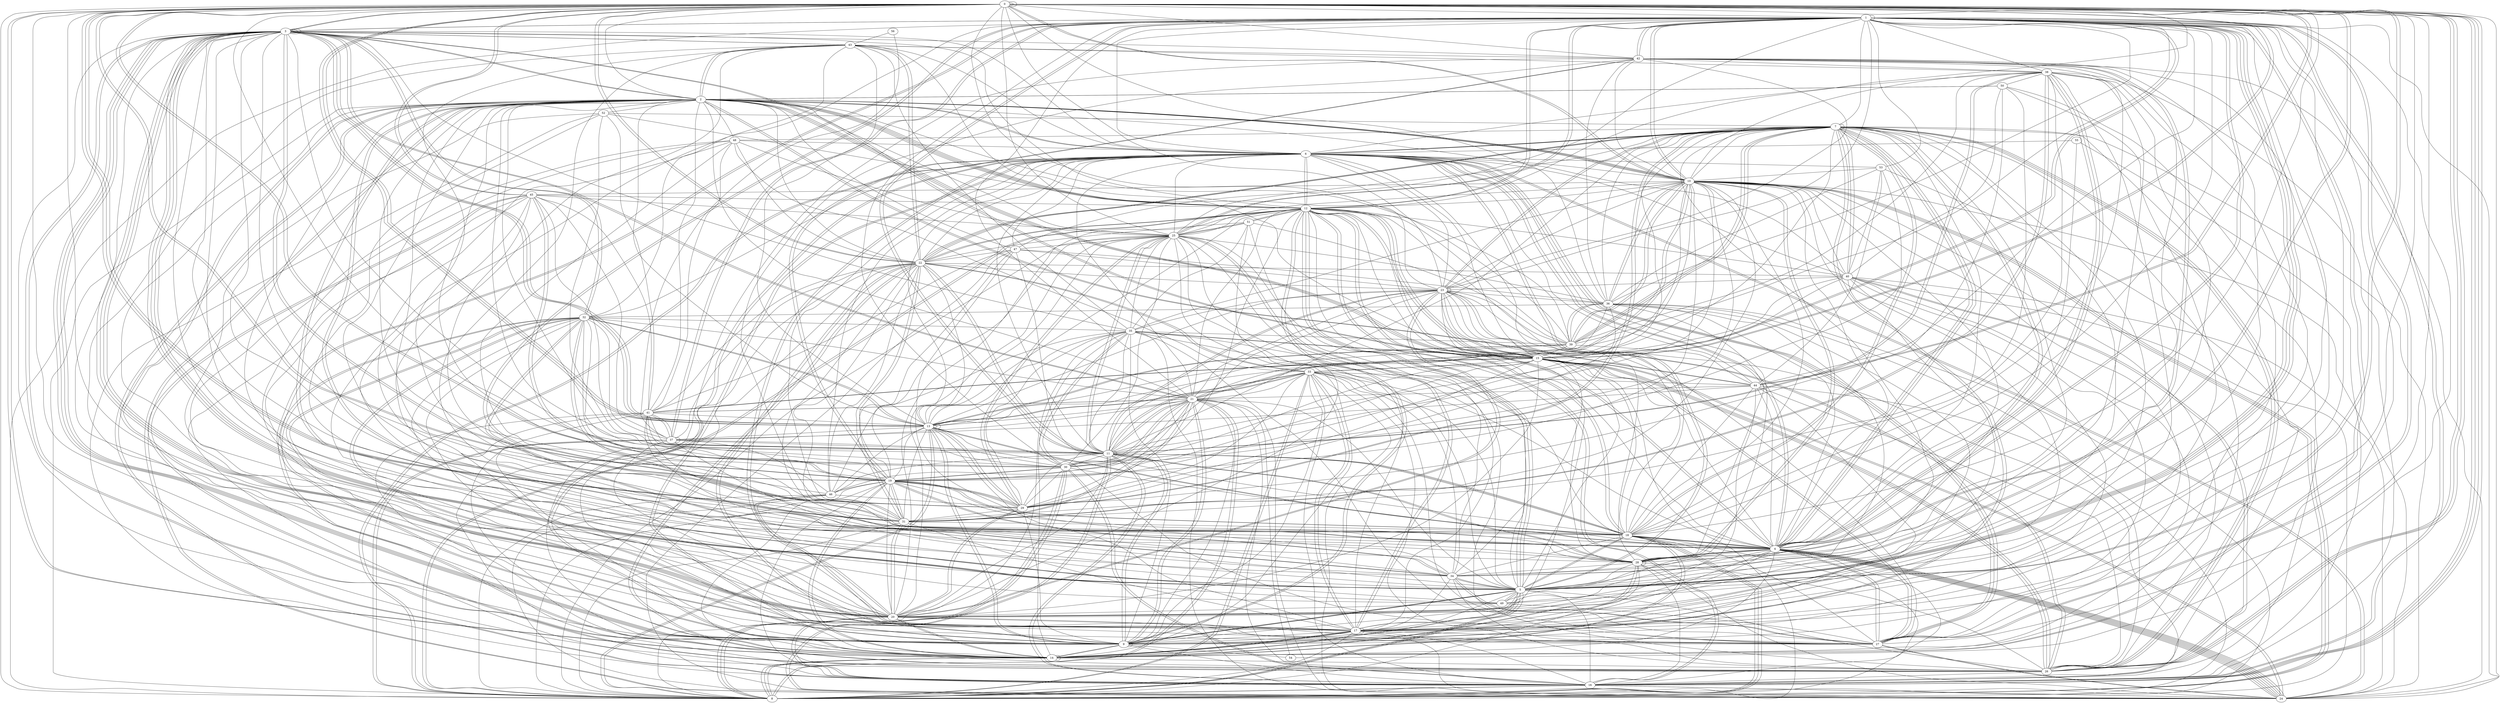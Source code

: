 graph G {
0;
1;
2;
3;
4;
5;
6;
7;
8;
9;
10;
11;
12;
13;
14;
15;
16;
17;
18;
19;
20;
21;
22;
23;
24;
25;
26;
27;
28;
29;
30;
31;
32;
33;
34;
35;
36;
37;
38;
39;
40;
41;
42;
43;
44;
45;
46;
47;
48;
49;
50;
51;
52;
53;
54;
55;
56;
31--1 ;
54--21 ;
47--22 ;
49--52 ;
21--3 ;
22--28 ;
10--0 ;
8--16 ;
39--12 ;
13--0 ;
18--13 ;
8--6 ;
1--6 ;
5--25 ;
5--3 ;
31--18 ;
21--41 ;
18--7 ;
5--14 ;
11--35 ;
6--49 ;
39--36 ;
33--22 ;
12--51 ;
8--13 ;
26--3 ;
40--20 ;
4--7 ;
4--1 ;
7--4 ;
0--0 ;
28--14 ;
9--23 ;
44--21 ;
50--17 ;
2--11 ;
5--33 ;
17--24 ;
6--11 ;
46--22 ;
20--6 ;
0--23 ;
5--41 ;
39--38 ;
14--14 ;
43--3 ;
26--7 ;
33--16 ;
10--31 ;
29--11 ;
8--18 ;
2--16 ;
38--4 ;
29--15 ;
41--27 ;
0--16 ;
12--4 ;
19--7 ;
10--24 ;
2--52 ;
4--24 ;
16--40 ;
17--46 ;
8--36 ;
19--0 ;
11--25 ;
7--6 ;
11--9 ;
18--32 ;
7--29 ;
23--11 ;
20--14 ;
18--47 ;
5--28 ;
3--1 ;
22--2 ;
0--39 ;
8--33 ;
25--1 ;
25--14 ;
37--21 ;
40--14 ;
9--9 ;
7--48 ;
28--12 ;
7--39 ;
2--24 ;
12--4 ;
23--10 ;
23--23 ;
14--8 ;
48--27 ;
0--16 ;
35--15 ;
25--45 ;
4--27 ;
24--40 ;
0--15 ;
14--7 ;
48--41 ;
7--20 ;
27--3 ;
9--3 ;
33--27 ;
35--30 ;
15--2 ;
1--5 ;
3--13 ;
33--22 ;
32--34 ;
14--17 ;
30--8 ;
44--1 ;
52--41 ;
26--0 ;
10--38 ;
38--18 ;
3--13 ;
6--5 ;
49--38 ;
10--21 ;
0--10 ;
15--3 ;
5--0 ;
17--2 ;
8--6 ;
39--23 ;
31--45 ;
30--0 ;
1--47 ;
11--16 ;
29--42 ;
21--36 ;
3--19 ;
49--2 ;
22--0 ;
45--20 ;
10--19 ;
36--32 ;
22--6 ;
22--40 ;
3--9 ;
21--24 ;
50--2 ;
48--22 ;
23--42 ;
6--23 ;
2--46 ;
12--5 ;
36--10 ;
46--35 ;
4--41 ;
7--36 ;
7--6 ;
27--6 ;
4--36 ;
13--22 ;
38--31 ;
44--18 ;
37--45 ;
35--5 ;
0--19 ;
34--15 ;
46--11 ;
12--20 ;
13--9 ;
19--26 ;
15--23 ;
37--1 ;
1--25 ;
11--33 ;
45--16 ;
19--14 ;
39--36 ;
19--32 ;
10--5 ;
10--21 ;
30--25 ;
24--15 ;
2--25 ;
8--31 ;
22--12 ;
25--34 ;
43--35 ;
52--7 ;
20--25 ;
2--3 ;
37--32 ;
35--30 ;
6--43 ;
0--31 ;
44--17 ;
46--37 ;
26--5 ;
22--7 ;
26--28 ;
10--1 ;
7--9 ;
2--19 ;
51--20 ;
22--0 ;
26--21 ;
32--20 ;
10--13 ;
19--31 ;
14--8 ;
5--17 ;
13--3 ;
26--15 ;
8--12 ;
26--16 ;
7--40 ;
16--24 ;
1--16 ;
0--45 ;
0--1 ;
0--15 ;
30--41 ;
31--22 ;
18--12 ;
40--16 ;
10--25 ;
42--36 ;
20--27 ;
9--7 ;
24--4 ;
9--1 ;
2--39 ;
11--1 ;
7--17 ;
5--8 ;
5--8 ;
11--21 ;
23--18 ;
24--4 ;
16--22 ;
55--6 ;
32--43 ;
17--27 ;
50--2 ;
9--14 ;
19--42 ;
10--2 ;
8--33 ;
2--44 ;
4--20 ;
32--9 ;
10--30 ;
27--15 ;
1--4 ;
7--26 ;
25--17 ;
0--27 ;
37--22 ;
5--3 ;
10--35 ;
23--21 ;
23--7 ;
36--20 ;
41--22 ;
40--15 ;
16--30 ;
1--3 ;
3--42 ;
26--22 ;
24--6 ;
14--20 ;
32--29 ;
8--14 ;
0--2 ;
6--20 ;
21--9 ;
5--34 ;
6--4 ;
41--15 ;
6--9 ;
2--4 ;
41--15 ;
32--21 ;
22--34 ;
17--40 ;
20--15 ;
0--0 ;
32--9 ;
43--9 ;
41--19 ;
22--9 ;
23--1 ;
9--5 ;
38--6 ;
3--0 ;
14--35 ;
8--28 ;
56--43 ;
20--31 ;
26--23 ;
40--53 ;
39--13 ;
24--27 ;
34--18 ;
7--4 ;
41--37 ;
3--20 ;
3--0 ;
0--16 ;
8--44 ;
4--28 ;
21--13 ;
35--24 ;
39--51 ;
12--2 ;
0--26 ;
35--27 ;
14--42 ;
30--16 ;
19--47 ;
11--33 ;
56--37 ;
22--9 ;
13--37 ;
41--37 ;
18--14 ;
41--45 ;
6--44 ;
4--33 ;
38--4 ;
16--52 ;
29--25 ;
1--14 ;
18--4 ;
17--25 ;
3--34 ;
14--17 ;
1--8 ;
47--34 ;
5--1 ;
32--6 ;
2--10 ;
34--38 ;
15--7 ;
34--17 ;
2--41 ;
34--27 ;
15--13 ;
49--5 ;
45--26 ;
17--4 ;
42--38 ;
10--4 ;
18--15 ;
22--26 ;
2--15 ;
39--7 ;
5--12 ;
1--17 ;
5--3 ;
43--38 ;
8--25 ;
7--23 ;
55--16 ;
29--13 ;
28--34 ;
4--43 ;
19--14 ;
13--33 ;
6--12 ;
38--11 ;
17--31 ;
14--32 ;
13--33 ;
37--44 ;
42--10 ;
30--4 ;
11--30 ;
16--23 ;
4--0 ;
8--16 ;
33--10 ;
46--17 ;
13--23 ;
30--23 ;
44--2 ;
6--13 ;
8--21 ;
15--23 ;
2--5 ;
31--1 ;
5--9 ;
6--4 ;
4--28 ;
12--9 ;
4--27 ;
39--10 ;
32--27 ;
53--30 ;
5--49 ;
2--18 ;
13--13 ;
0--11 ;
13--0 ;
1--12 ;
13--32 ;
6--3 ;
30--19 ;
12--25 ;
5--37 ;
22--14 ;
6--10 ;
14--26 ;
29--25 ;
27--13 ;
6--53 ;
10--26 ;
55--4 ;
37--8 ;
2--12 ;
35--51 ;
12--46 ;
20--17 ;
1--15 ;
24--6 ;
6--21 ;
23--35 ;
38--17 ;
49--1 ;
29--19 ;
10--7 ;
23--22 ;
43--42 ;
2--43 ;
36--1 ;
20--2 ;
14--4 ;
40--7 ;
21--30 ;
30--3 ;
13--29 ;
22--7 ;
51--17 ;
4--44 ;
10--11 ;
25--51 ;
40--50 ;
17--42 ;
16--8 ;
15--33 ;
42--1 ;
7--34 ;
28--16 ;
0--12 ;
27--24 ;
33--24 ;
21--31 ;
2--16 ;
16--38 ;
16--9 ;
4--12 ;
39--7 ;
43--13 ;
51--22 ;
50--29 ;
49--45 ;
28--10 ;
11--1 ;
1--15 ;
3--14 ;
44--53 ;
15--6 ;
27--50 ;
48--6 ;
10--18 ;
3--14 ;
1--24 ;
46--13 ;
53--26 ;
51--12 ;
6--2 ;
8--2 ;
28--23 ;
0--16 ;
10--9 ;
12--16 ;
0--25 ;
20--38 ;
7--28 ;
5--8 ;
25--47 ;
5--9 ;
44--0 ;
33--21 ;
2--12 ;
31--0 ;
1--5 ;
17--9 ;
16--7 ;
5--42 ;
43--31 ;
1--39 ;
5--14 ;
35--29 ;
7--7 ;
29--31 ;
4--24 ;
16--18 ;
8--10 ;
44--0 ;
9--33 ;
11--7 ;
33--44 ;
17--36 ;
13--9 ;
11--40 ;
44--39 ;
21--31 ;
14--0 ;
49--20 ;
17--33 ;
25--6 ;
34--5 ;
20--1 ;
8--15 ;
0--18 ;
30--8 ;
15--12 ;
37--11 ;
5--1 ;
10--40 ;
17--2 ;
33--26 ;
48--20 ;
3--9 ;
8--17 ;
2--10 ;
21--2 ;
13--32 ;
38--50 ;
48--29 ;
0--30 ;
12--1 ;
36--28 ;
22--31 ;
9--54 ;
6--47 ;
1--18 ;
26--7 ;
5--3 ;
42--28 ;
2--10 ;
27--15 ;
26--15 ;
8--13 ;
6--29 ;
0--14 ;
16--17 ;
33--17 ;
19--30 ;
19--34 ;
3--3 ;
21--5 ;
1--42 ;
1--9 ;
9--14 ;
51--25 ;
46--29 ;
24--28 ;
36--25 ;
19--15 ;
2--24 ;
21--29 ;
18--6 ;
17--17 ;
2--50 ;
12--40 ;
10--28 ;
25--35 ;
8--0 ;
10--36 ;
36--29 ;
27--1 ;
3--32 ;
13--39 ;
1--10 ;
53--36 ;
18--7 ;
32--14 ;
21--11 ;
27--10 ;
13--0 ;
7--1 ;
42--34 ;
52--11 ;
3--28 ;
11--20 ;
12--6 ;
11--45 ;
6--27 ;
3--43 ;
8--19 ;
20--29 ;
12--16 ;
32--35 ;
3--18 ;
18--11 ;
43--22 ;
23--20 ;
9--41 ;
0--26 ;
20--3 ;
0--20 ;
8--12 ;
9--29 ;
19--4 ;
7--29 ;
14--1 ;
2--40 ;
25--17 ;
31--50 ;
28--2 ;
34--26 ;
21--30 ;
5--12 ;
19--28 ;
28--7 ;
21--3 ;
1--37 ;
19--31 ;
12--21 ;
12--15 ;
6--14 ;
19--34 ;
25--48 ;
19--29 ;
47--41 ;
12--13 ;
8--10 ;
21--41 ;
8--4 ;
9--44 ;
18--8 ;
18--5 ;
8--37 ;
0--45 ;
33--48 ;
13--18 ;
30--2 ;
31--38 ;
21--1 ;
20--3 ;
42--34 ;
24--42 ;
24--11 ;
18--12 ;
52--28 ;
4--19 ;
19--20 ;
43--15 ;
39--15 ;
8--18 ;
45--12 ;
35--39 ;
22--11 ;
3--12 ;
31--0 ;
34--33 ;
0--17 ;
17--32 ;
8--21 ;
38--4 ;
27--12 ;
32--18 ;
42--0 ;
19--46 ;
2--6 ;
19--29 ;
6--9 ;
45--26 ;
40--23 ;
26--41 ;
37--37 ;
5--2 ;
35--8 ;
19--13 ;
11--11 ;
16--11 ;
29--3 ;
18--14 ;
30--15 ;
20--16 ;
3--9 ;
3--3 ;
24--4 ;
36--47 ;
5--6 ;
54--1 ;
4--3 ;
7--4 ;
18--4 ;
6--40 ;
39--10 ;
23--26 ;
8--16 ;
3--3 ;
17--37 ;
11--39 ;
9--21 ;
35--18 ;
14--37 ;
10--8 ;
9--4 ;
35--13 ;
38--1 ;
4--5 ;
46--24 ;
4--28 ;
30--37 ;
17--14 ;
35--3 ;
1--1 ;
27--1 ;
23--47 ;
15--2 ;
24--4 ;
43--5 ;
9--12 ;
4--0 ;
3--20 ;
12--22 ;
9--35 ;
46--6 ;
27--18 ;
17--13 ;
5--0 ;
26--25 ;
2--47 ;
12--15 ;
8--46 ;
23--20 ;
18--5 ;
11--38 ;
34--48 ;
19--25 ;
20--29 ;
29--30 ;
23--11 ;
18--4 ;
20--16 ;
7--24 ;
2--43 ;
2--3 ;
12--10 ;
19--45 ;
35--15 ;
15--24 ;
53--10 ;
21--9 ;
7--22 ;
20--31 ;
1--16 ;
2--13 ;
3--15 ;
26--36 ;
13--25 ;
24--0 ;
28--11 ;
45--19 ;
11--24 ;
11--9 ;
28--28 ;
4--24 ;
11--28 ;
4--2 ;
0--36 ;
17--14 ;
8--40 ;
40--9 ;
27--6 ;
18--11 ;
16--24 ;
2--48 ;
19--3 ;
23--36 ;
13--31 ;
10--45 ;
33--29 ;
22--11 ;
26--44 ;
27--49 ;
2--12 ;
13--13 ;
15--4 ;
19--21 ;
34--32 ;
32--17 ;
16--5 ;
3--32 ;
1--53 ;
30--1 ;
7--5 ;
1--26 ;
24--47 ;
16--19 ;
43--22 ;
41--13 ;
8--30 ;
42--18 ;
15--26 ;
28--14 ;
11--25 ;
14--6 ;
25--7 ;
11--18 ;
0--9 ;
5--23 ;
6--7 ;
52--23 ;
27--34 ;
42--19 ;
}

